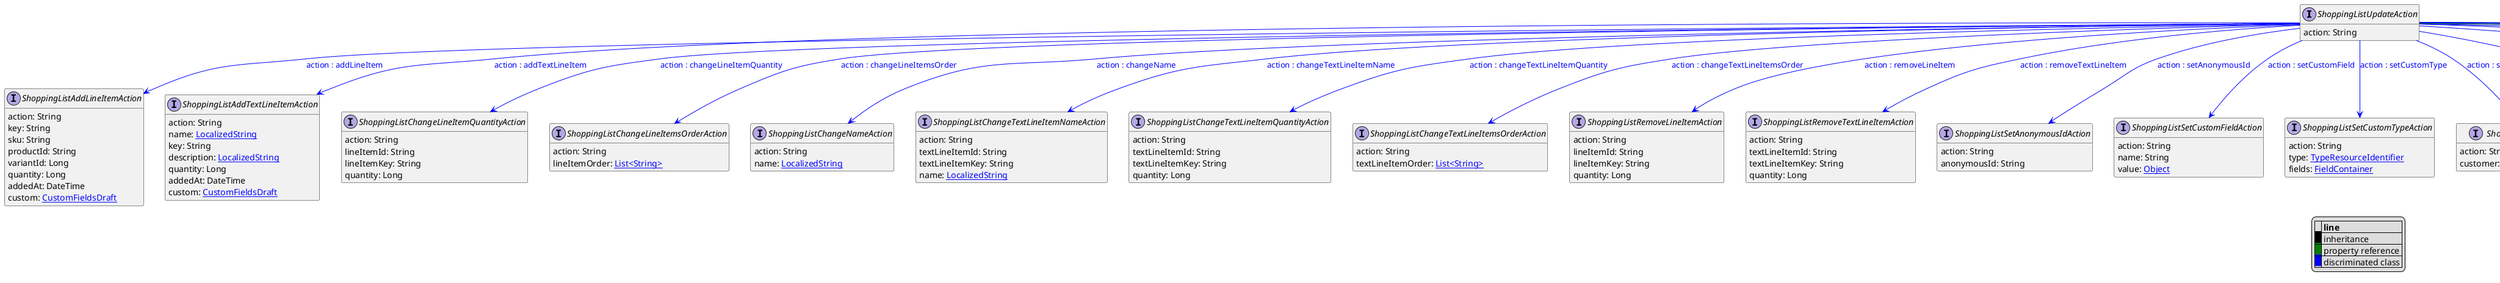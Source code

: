 @startuml

hide empty fields
hide empty methods
legend
|= |= line |
|<back:black>   </back>| inheritance |
|<back:green>   </back>| property reference |
|<back:blue>   </back>| discriminated class |
endlegend
interface ShoppingListUpdateAction [[ShoppingListUpdateAction.svg]]  {
    action: String
}


interface ShoppingListAddLineItemAction [[ShoppingListAddLineItemAction.svg]]  {
    action: String
    key: String
    sku: String
    productId: String
    variantId: Long
    quantity: Long
    addedAt: DateTime
    custom: [[CustomFieldsDraft.svg CustomFieldsDraft]]
}
interface ShoppingListAddTextLineItemAction [[ShoppingListAddTextLineItemAction.svg]]  {
    action: String
    name: [[LocalizedString.svg LocalizedString]]
    key: String
    description: [[LocalizedString.svg LocalizedString]]
    quantity: Long
    addedAt: DateTime
    custom: [[CustomFieldsDraft.svg CustomFieldsDraft]]
}
interface ShoppingListChangeLineItemQuantityAction [[ShoppingListChangeLineItemQuantityAction.svg]]  {
    action: String
    lineItemId: String
    lineItemKey: String
    quantity: Long
}
interface ShoppingListChangeLineItemsOrderAction [[ShoppingListChangeLineItemsOrderAction.svg]]  {
    action: String
    lineItemOrder: [[String.svg List<String>]]
}
interface ShoppingListChangeNameAction [[ShoppingListChangeNameAction.svg]]  {
    action: String
    name: [[LocalizedString.svg LocalizedString]]
}
interface ShoppingListChangeTextLineItemNameAction [[ShoppingListChangeTextLineItemNameAction.svg]]  {
    action: String
    textLineItemId: String
    textLineItemKey: String
    name: [[LocalizedString.svg LocalizedString]]
}
interface ShoppingListChangeTextLineItemQuantityAction [[ShoppingListChangeTextLineItemQuantityAction.svg]]  {
    action: String
    textLineItemId: String
    textLineItemKey: String
    quantity: Long
}
interface ShoppingListChangeTextLineItemsOrderAction [[ShoppingListChangeTextLineItemsOrderAction.svg]]  {
    action: String
    textLineItemOrder: [[String.svg List<String>]]
}
interface ShoppingListRemoveLineItemAction [[ShoppingListRemoveLineItemAction.svg]]  {
    action: String
    lineItemId: String
    lineItemKey: String
    quantity: Long
}
interface ShoppingListRemoveTextLineItemAction [[ShoppingListRemoveTextLineItemAction.svg]]  {
    action: String
    textLineItemId: String
    textLineItemKey: String
    quantity: Long
}
interface ShoppingListSetAnonymousIdAction [[ShoppingListSetAnonymousIdAction.svg]]  {
    action: String
    anonymousId: String
}
interface ShoppingListSetCustomFieldAction [[ShoppingListSetCustomFieldAction.svg]]  {
    action: String
    name: String
    value: [[Object.svg Object]]
}
interface ShoppingListSetCustomTypeAction [[ShoppingListSetCustomTypeAction.svg]]  {
    action: String
    type: [[TypeResourceIdentifier.svg TypeResourceIdentifier]]
    fields: [[FieldContainer.svg FieldContainer]]
}
interface ShoppingListSetCustomerAction [[ShoppingListSetCustomerAction.svg]]  {
    action: String
    customer: [[CustomerResourceIdentifier.svg CustomerResourceIdentifier]]
}
interface ShoppingListSetDeleteDaysAfterLastModificationAction [[ShoppingListSetDeleteDaysAfterLastModificationAction.svg]]  {
    action: String
    deleteDaysAfterLastModification: Long
}
interface ShoppingListSetDescriptionAction [[ShoppingListSetDescriptionAction.svg]]  {
    action: String
    description: [[LocalizedString.svg LocalizedString]]
}
interface ShoppingListSetKeyAction [[ShoppingListSetKeyAction.svg]]  {
    action: String
    key: String
}
interface ShoppingListSetLineItemCustomFieldAction [[ShoppingListSetLineItemCustomFieldAction.svg]]  {
    action: String
    lineItemId: String
    lineItemKey: String
    name: String
    value: [[Object.svg Object]]
}
interface ShoppingListSetLineItemCustomTypeAction [[ShoppingListSetLineItemCustomTypeAction.svg]]  {
    action: String
    lineItemId: String
    lineItemKey: String
    type: [[TypeResourceIdentifier.svg TypeResourceIdentifier]]
    fields: [[FieldContainer.svg FieldContainer]]
}
interface ShoppingListSetSlugAction [[ShoppingListSetSlugAction.svg]]  {
    action: String
    slug: [[LocalizedString.svg LocalizedString]]
}
interface ShoppingListSetStoreAction [[ShoppingListSetStoreAction.svg]]  {
    action: String
    store: [[StoreResourceIdentifier.svg StoreResourceIdentifier]]
}
interface ShoppingListSetTextLineItemCustomFieldAction [[ShoppingListSetTextLineItemCustomFieldAction.svg]]  {
    action: String
    textLineItemId: String
    textLineItemKey: String
    name: String
    value: [[Object.svg Object]]
}
interface ShoppingListSetTextLineItemCustomTypeAction [[ShoppingListSetTextLineItemCustomTypeAction.svg]]  {
    action: String
    textLineItemId: String
    textLineItemKey: String
    type: [[TypeResourceIdentifier.svg TypeResourceIdentifier]]
    fields: [[FieldContainer.svg FieldContainer]]
}
interface ShoppingListSetTextLineItemDescriptionAction [[ShoppingListSetTextLineItemDescriptionAction.svg]]  {
    action: String
    textLineItemId: String
    textLineItemKey: String
    description: [[LocalizedString.svg LocalizedString]]
}
interface ShoppingListUpdate [[ShoppingListUpdate.svg]]  {
    version: Long
    actions: [[ShoppingListUpdateAction.svg List<ShoppingListUpdateAction>]]
}
ShoppingListUpdateAction --> ShoppingListAddLineItemAction #blue;text:blue : "action : addLineItem"
ShoppingListUpdateAction --> ShoppingListAddTextLineItemAction #blue;text:blue : "action : addTextLineItem"
ShoppingListUpdateAction --> ShoppingListChangeLineItemQuantityAction #blue;text:blue : "action : changeLineItemQuantity"
ShoppingListUpdateAction --> ShoppingListChangeLineItemsOrderAction #blue;text:blue : "action : changeLineItemsOrder"
ShoppingListUpdateAction --> ShoppingListChangeNameAction #blue;text:blue : "action : changeName"
ShoppingListUpdateAction --> ShoppingListChangeTextLineItemNameAction #blue;text:blue : "action : changeTextLineItemName"
ShoppingListUpdateAction --> ShoppingListChangeTextLineItemQuantityAction #blue;text:blue : "action : changeTextLineItemQuantity"
ShoppingListUpdateAction --> ShoppingListChangeTextLineItemsOrderAction #blue;text:blue : "action : changeTextLineItemsOrder"
ShoppingListUpdateAction --> ShoppingListRemoveLineItemAction #blue;text:blue : "action : removeLineItem"
ShoppingListUpdateAction --> ShoppingListRemoveTextLineItemAction #blue;text:blue : "action : removeTextLineItem"
ShoppingListUpdateAction --> ShoppingListSetAnonymousIdAction #blue;text:blue : "action : setAnonymousId"
ShoppingListUpdateAction --> ShoppingListSetCustomFieldAction #blue;text:blue : "action : setCustomField"
ShoppingListUpdateAction --> ShoppingListSetCustomTypeAction #blue;text:blue : "action : setCustomType"
ShoppingListUpdateAction --> ShoppingListSetCustomerAction #blue;text:blue : "action : setCustomer"
ShoppingListUpdateAction --> ShoppingListSetDeleteDaysAfterLastModificationAction #blue;text:blue : "action : setDeleteDaysAfterLastModification"
ShoppingListUpdateAction --> ShoppingListSetDescriptionAction #blue;text:blue : "action : setDescription"
ShoppingListUpdateAction --> ShoppingListSetKeyAction #blue;text:blue : "action : setKey"
ShoppingListUpdateAction --> ShoppingListSetLineItemCustomFieldAction #blue;text:blue : "action : setLineItemCustomField"
ShoppingListUpdateAction --> ShoppingListSetLineItemCustomTypeAction #blue;text:blue : "action : setLineItemCustomType"
ShoppingListUpdateAction --> ShoppingListSetSlugAction #blue;text:blue : "action : setSlug"
ShoppingListUpdateAction --> ShoppingListSetStoreAction #blue;text:blue : "action : setStore"
ShoppingListUpdateAction --> ShoppingListSetTextLineItemCustomFieldAction #blue;text:blue : "action : setTextLineItemCustomField"
ShoppingListUpdateAction --> ShoppingListSetTextLineItemCustomTypeAction #blue;text:blue : "action : setTextLineItemCustomType"
ShoppingListUpdateAction --> ShoppingListSetTextLineItemDescriptionAction #blue;text:blue : "action : setTextLineItemDescription"
ShoppingListUpdateAction --> ShoppingListUpdate #green;text:green : "actions"
@enduml
